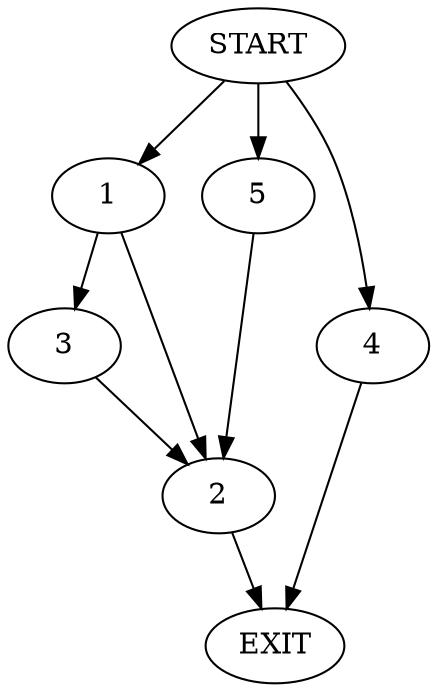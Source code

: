 digraph {
0 [label="START"]
6 [label="EXIT"]
0 -> 1
1 -> 2
1 -> 3
3 -> 2
2 -> 6
0 -> 4
4 -> 6
0 -> 5
5 -> 2
}
